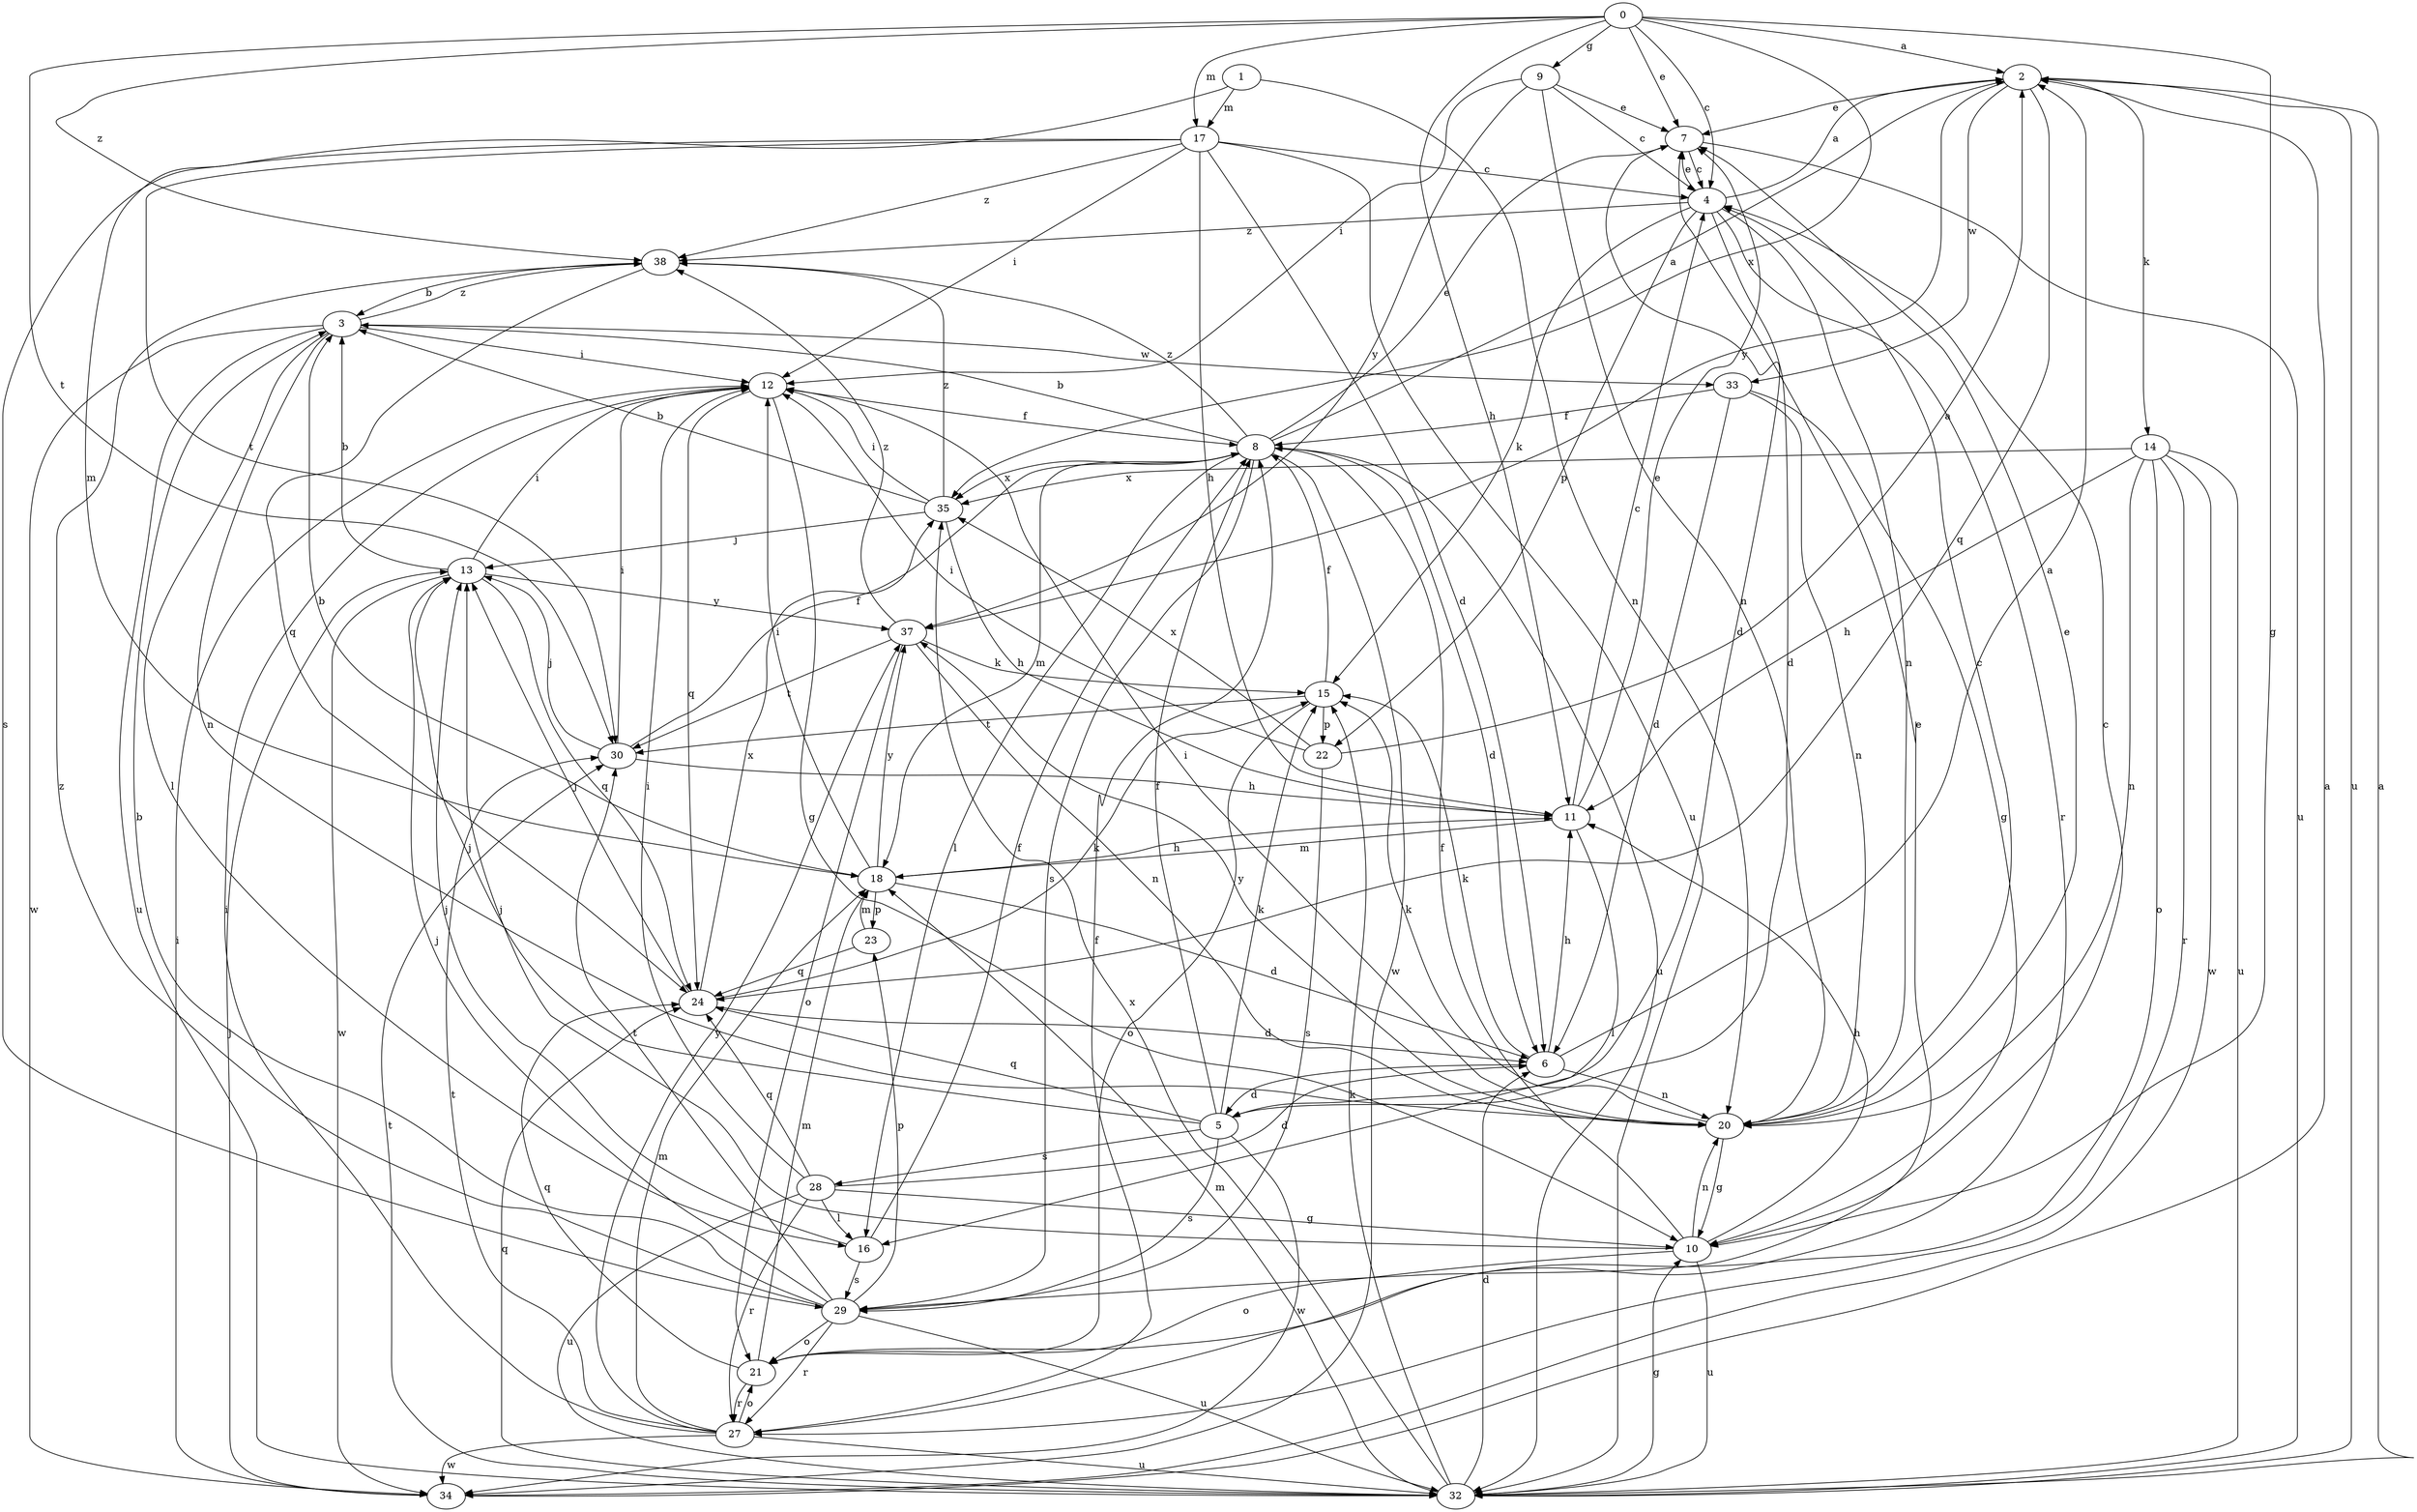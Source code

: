 strict digraph  {
0;
1;
2;
3;
4;
5;
6;
7;
8;
9;
10;
11;
12;
13;
14;
15;
16;
17;
18;
20;
21;
22;
23;
24;
27;
28;
29;
30;
32;
33;
34;
35;
37;
38;
0 -> 2  [label=a];
0 -> 4  [label=c];
0 -> 7  [label=e];
0 -> 9  [label=g];
0 -> 10  [label=g];
0 -> 11  [label=h];
0 -> 17  [label=m];
0 -> 30  [label=t];
0 -> 35  [label=x];
0 -> 38  [label=z];
1 -> 17  [label=m];
1 -> 18  [label=m];
1 -> 20  [label=n];
2 -> 7  [label=e];
2 -> 14  [label=k];
2 -> 24  [label=q];
2 -> 32  [label=u];
2 -> 33  [label=w];
2 -> 37  [label=y];
3 -> 12  [label=i];
3 -> 16  [label=l];
3 -> 20  [label=n];
3 -> 32  [label=u];
3 -> 33  [label=w];
3 -> 34  [label=w];
3 -> 38  [label=z];
4 -> 2  [label=a];
4 -> 5  [label=d];
4 -> 7  [label=e];
4 -> 15  [label=k];
4 -> 20  [label=n];
4 -> 22  [label=p];
4 -> 27  [label=r];
4 -> 38  [label=z];
5 -> 8  [label=f];
5 -> 13  [label=j];
5 -> 15  [label=k];
5 -> 24  [label=q];
5 -> 28  [label=s];
5 -> 29  [label=s];
5 -> 34  [label=w];
6 -> 2  [label=a];
6 -> 5  [label=d];
6 -> 11  [label=h];
6 -> 15  [label=k];
6 -> 20  [label=n];
7 -> 4  [label=c];
7 -> 5  [label=d];
7 -> 32  [label=u];
8 -> 2  [label=a];
8 -> 3  [label=b];
8 -> 6  [label=d];
8 -> 7  [label=e];
8 -> 16  [label=l];
8 -> 18  [label=m];
8 -> 29  [label=s];
8 -> 32  [label=u];
8 -> 34  [label=w];
8 -> 35  [label=x];
8 -> 38  [label=z];
9 -> 4  [label=c];
9 -> 7  [label=e];
9 -> 12  [label=i];
9 -> 20  [label=n];
9 -> 37  [label=y];
10 -> 4  [label=c];
10 -> 8  [label=f];
10 -> 11  [label=h];
10 -> 13  [label=j];
10 -> 20  [label=n];
10 -> 21  [label=o];
10 -> 32  [label=u];
11 -> 4  [label=c];
11 -> 7  [label=e];
11 -> 16  [label=l];
11 -> 18  [label=m];
12 -> 8  [label=f];
12 -> 10  [label=g];
12 -> 24  [label=q];
13 -> 3  [label=b];
13 -> 12  [label=i];
13 -> 24  [label=q];
13 -> 34  [label=w];
13 -> 37  [label=y];
14 -> 11  [label=h];
14 -> 20  [label=n];
14 -> 21  [label=o];
14 -> 27  [label=r];
14 -> 32  [label=u];
14 -> 34  [label=w];
14 -> 35  [label=x];
15 -> 8  [label=f];
15 -> 21  [label=o];
15 -> 22  [label=p];
15 -> 30  [label=t];
16 -> 8  [label=f];
16 -> 13  [label=j];
16 -> 29  [label=s];
17 -> 4  [label=c];
17 -> 6  [label=d];
17 -> 11  [label=h];
17 -> 12  [label=i];
17 -> 29  [label=s];
17 -> 30  [label=t];
17 -> 32  [label=u];
17 -> 38  [label=z];
18 -> 3  [label=b];
18 -> 6  [label=d];
18 -> 11  [label=h];
18 -> 12  [label=i];
18 -> 23  [label=p];
18 -> 37  [label=y];
20 -> 4  [label=c];
20 -> 7  [label=e];
20 -> 10  [label=g];
20 -> 12  [label=i];
20 -> 15  [label=k];
20 -> 37  [label=y];
21 -> 18  [label=m];
21 -> 24  [label=q];
21 -> 27  [label=r];
22 -> 2  [label=a];
22 -> 12  [label=i];
22 -> 29  [label=s];
22 -> 35  [label=x];
23 -> 18  [label=m];
23 -> 24  [label=q];
24 -> 6  [label=d];
24 -> 13  [label=j];
24 -> 15  [label=k];
24 -> 35  [label=x];
27 -> 8  [label=f];
27 -> 12  [label=i];
27 -> 18  [label=m];
27 -> 21  [label=o];
27 -> 30  [label=t];
27 -> 32  [label=u];
27 -> 34  [label=w];
27 -> 37  [label=y];
28 -> 6  [label=d];
28 -> 10  [label=g];
28 -> 12  [label=i];
28 -> 16  [label=l];
28 -> 24  [label=q];
28 -> 27  [label=r];
28 -> 32  [label=u];
29 -> 3  [label=b];
29 -> 7  [label=e];
29 -> 13  [label=j];
29 -> 21  [label=o];
29 -> 23  [label=p];
29 -> 27  [label=r];
29 -> 30  [label=t];
29 -> 32  [label=u];
29 -> 38  [label=z];
30 -> 8  [label=f];
30 -> 11  [label=h];
30 -> 12  [label=i];
30 -> 13  [label=j];
32 -> 2  [label=a];
32 -> 6  [label=d];
32 -> 10  [label=g];
32 -> 15  [label=k];
32 -> 18  [label=m];
32 -> 24  [label=q];
32 -> 30  [label=t];
32 -> 35  [label=x];
33 -> 6  [label=d];
33 -> 8  [label=f];
33 -> 10  [label=g];
33 -> 20  [label=n];
34 -> 2  [label=a];
34 -> 12  [label=i];
34 -> 13  [label=j];
35 -> 3  [label=b];
35 -> 11  [label=h];
35 -> 12  [label=i];
35 -> 13  [label=j];
35 -> 38  [label=z];
37 -> 15  [label=k];
37 -> 20  [label=n];
37 -> 21  [label=o];
37 -> 30  [label=t];
37 -> 38  [label=z];
38 -> 3  [label=b];
38 -> 24  [label=q];
}

